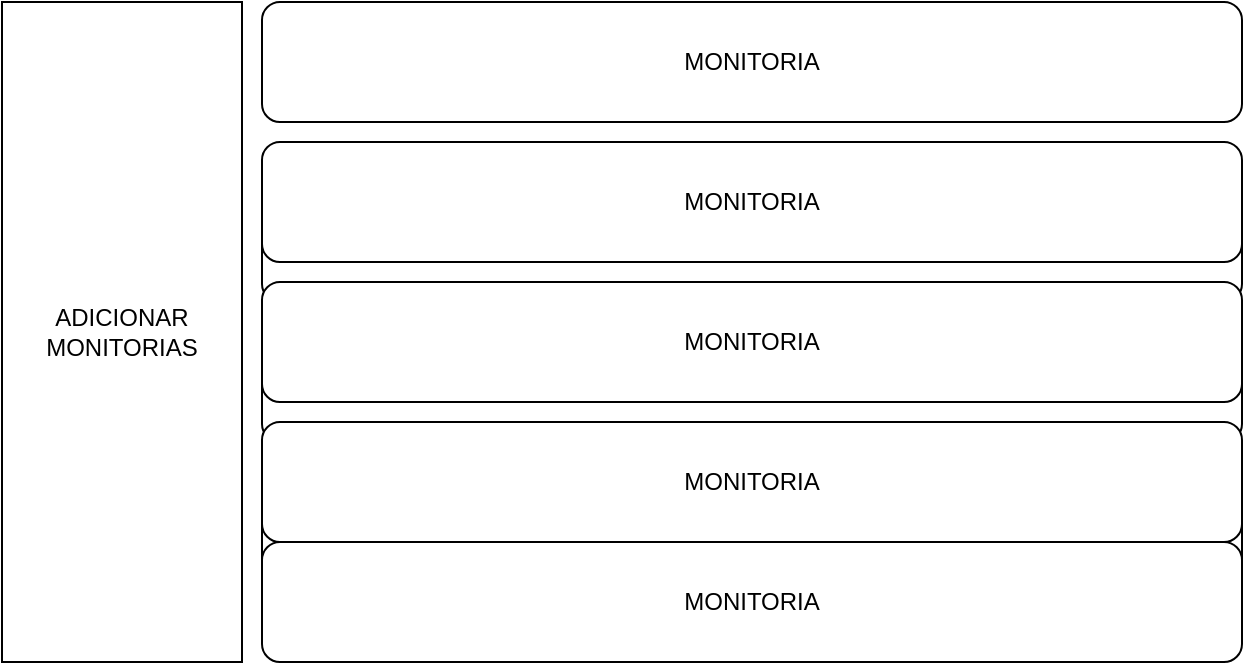 <mxfile>
    <diagram id="oJ--TzWFgGKFmSyF0s73" name="Page-1">
        <mxGraphModel dx="646" dy="445" grid="1" gridSize="10" guides="1" tooltips="1" connect="1" arrows="1" fold="1" page="1" pageScale="1" pageWidth="850" pageHeight="1100" math="0" shadow="0">
            <root>
                <mxCell id="0"/>
                <mxCell id="1" parent="0"/>
                <mxCell id="2" value="ADICIONAR&lt;br&gt;MONITORIAS" style="rounded=0;whiteSpace=wrap;html=1;" parent="1" vertex="1">
                    <mxGeometry x="10" y="40" width="120" height="330" as="geometry"/>
                </mxCell>
                <mxCell id="3" value="MONITORIA" style="rounded=1;whiteSpace=wrap;html=1;" parent="1" vertex="1">
                    <mxGeometry x="140" y="40" width="490" height="60" as="geometry"/>
                </mxCell>
                <mxCell id="4" value="" style="rounded=1;whiteSpace=wrap;html=1;" parent="1" vertex="1">
                    <mxGeometry x="140" y="130" width="490" height="60" as="geometry"/>
                </mxCell>
                <mxCell id="5" value="" style="rounded=1;whiteSpace=wrap;html=1;" parent="1" vertex="1">
                    <mxGeometry x="140" y="200" width="490" height="60" as="geometry"/>
                </mxCell>
                <mxCell id="6" value="" style="rounded=1;whiteSpace=wrap;html=1;" parent="1" vertex="1">
                    <mxGeometry x="140" y="270" width="490" height="60" as="geometry"/>
                </mxCell>
                <mxCell id="7" value="MONITORIA" style="rounded=1;whiteSpace=wrap;html=1;" parent="1" vertex="1">
                    <mxGeometry x="140" y="110" width="490" height="60" as="geometry"/>
                </mxCell>
                <mxCell id="8" value="MONITORIA" style="rounded=1;whiteSpace=wrap;html=1;" parent="1" vertex="1">
                    <mxGeometry x="140" y="180" width="490" height="60" as="geometry"/>
                </mxCell>
                <mxCell id="9" value="MONITORIA" style="rounded=1;whiteSpace=wrap;html=1;" parent="1" vertex="1">
                    <mxGeometry x="140" y="250" width="490" height="60" as="geometry"/>
                </mxCell>
                <mxCell id="10" value="MONITORIA" style="rounded=1;whiteSpace=wrap;html=1;" vertex="1" parent="1">
                    <mxGeometry x="140" y="310" width="490" height="60" as="geometry"/>
                </mxCell>
            </root>
        </mxGraphModel>
    </diagram>
</mxfile>